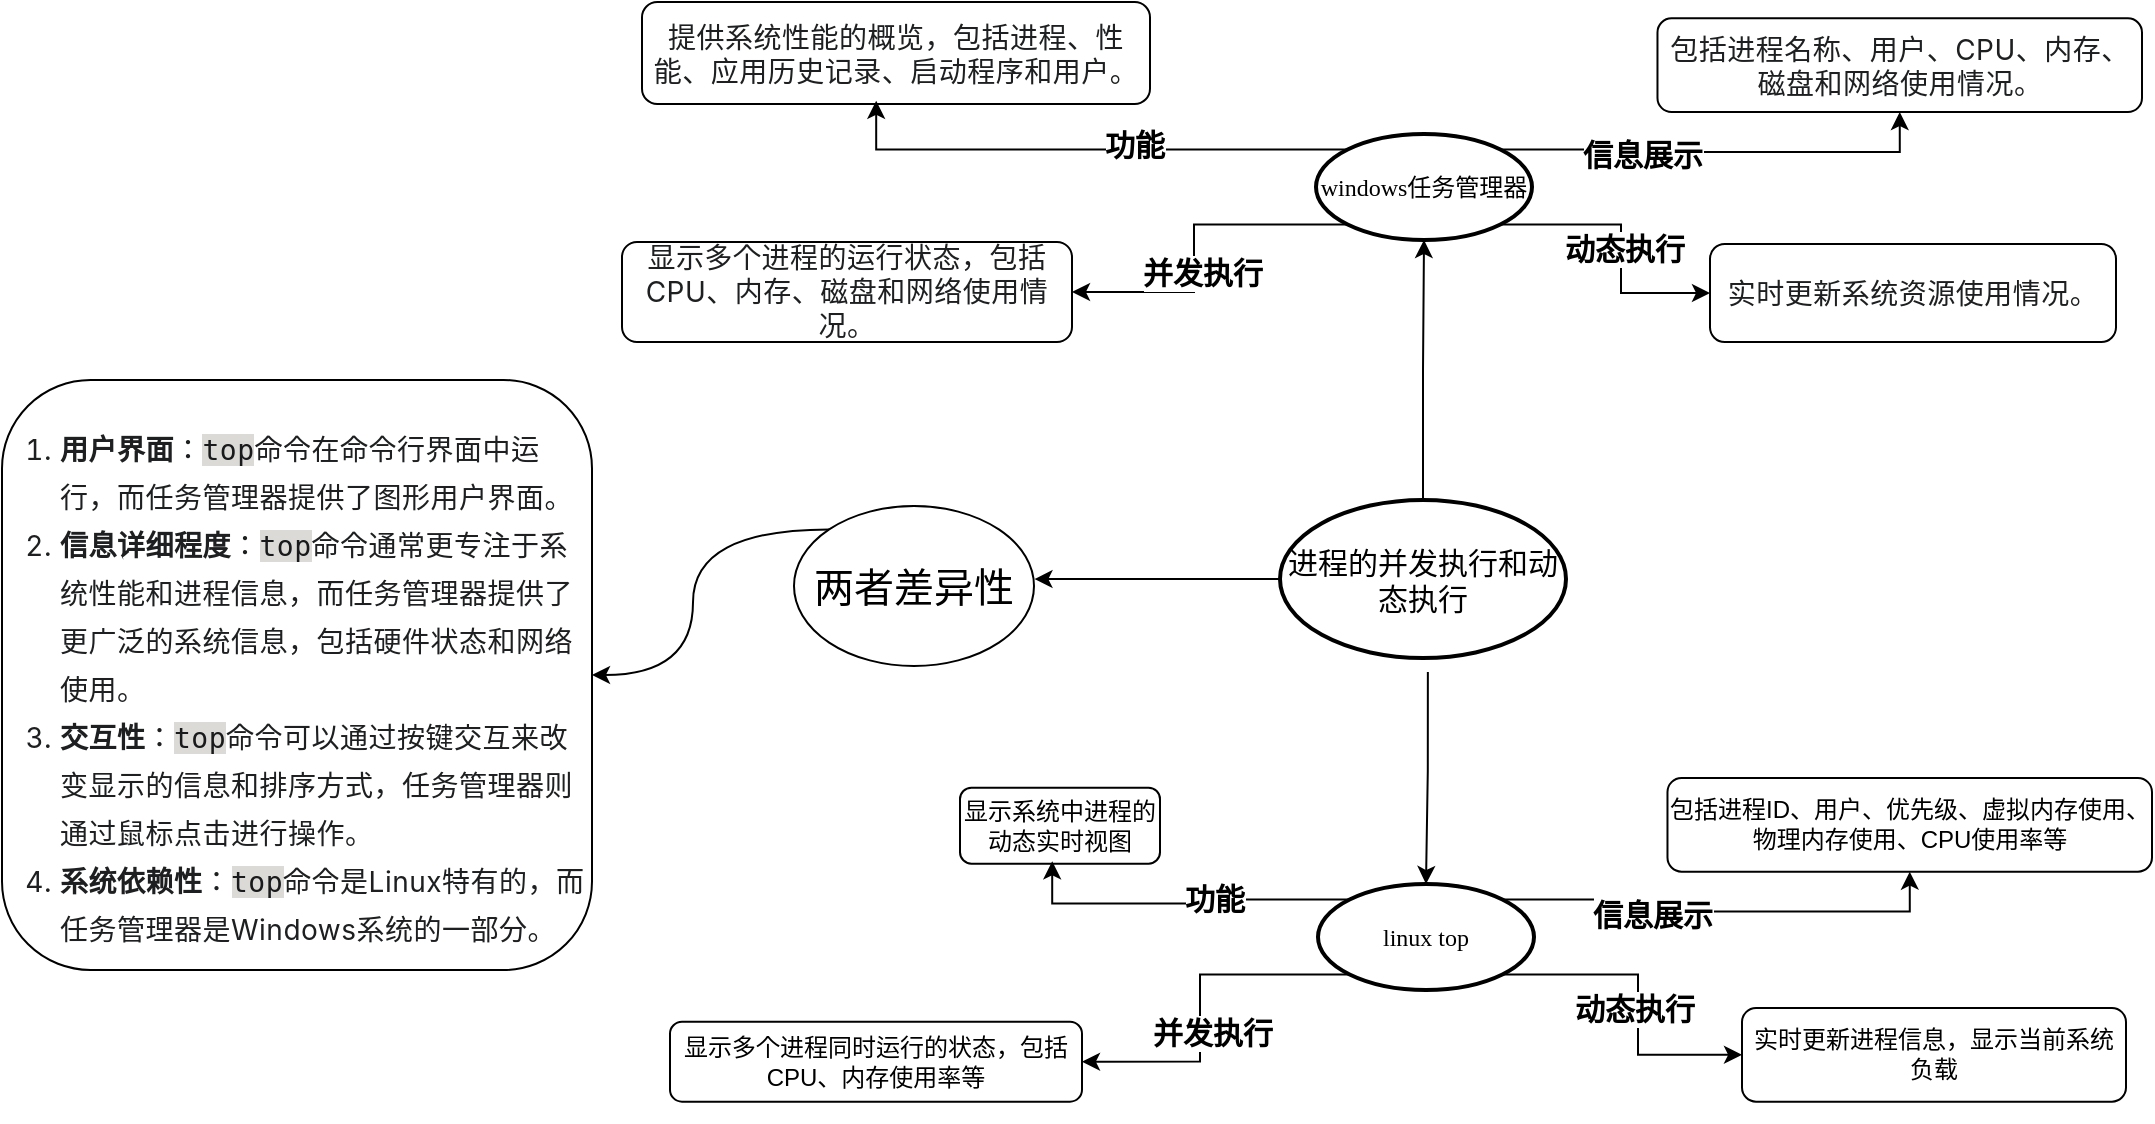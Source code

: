 <mxfile border="50" scale="3" compressed="false" locked="false" version="24.7.8">
  <diagram name="Blank" id="YmL12bMKpDGza6XwsDPr">
    <mxGraphModel dx="1834" dy="1184" grid="0" gridSize="10" guides="1" tooltips="1" connect="1" arrows="1" fold="1" page="0" pageScale="1" pageWidth="827" pageHeight="1169" background="none" math="1" shadow="0">
      <root>
        <mxCell id="X5NqExCQtvZxIxQ7pmgY-0" />
        <mxCell id="1" parent="X5NqExCQtvZxIxQ7pmgY-0" />
        <mxCell id="dw8JiAMVcAWiM7rfHlez-38" style="edgeStyle=orthogonalEdgeStyle;rounded=0;orthogonalLoop=1;jettySize=auto;html=1;entryX=0.5;entryY=1;entryDx=0;entryDy=0;" edge="1" parent="1" source="dw8JiAMVcAWiM7rfHlez-1" target="dw8JiAMVcAWiM7rfHlez-28">
          <mxGeometry relative="1" as="geometry" />
        </mxCell>
        <mxCell id="dw8JiAMVcAWiM7rfHlez-39" style="edgeStyle=orthogonalEdgeStyle;rounded=0;orthogonalLoop=1;jettySize=auto;html=1;exitX=0.517;exitY=1.089;exitDx=0;exitDy=0;entryX=0.5;entryY=0;entryDx=0;entryDy=0;exitPerimeter=0;" edge="1" parent="1" source="dw8JiAMVcAWiM7rfHlez-1" target="dw8JiAMVcAWiM7rfHlez-12">
          <mxGeometry relative="1" as="geometry" />
        </mxCell>
        <mxCell id="dw8JiAMVcAWiM7rfHlez-40" style="edgeStyle=orthogonalEdgeStyle;rounded=0;orthogonalLoop=1;jettySize=auto;html=1;exitX=0;exitY=0.5;exitDx=0;exitDy=0;" edge="1" parent="1" source="dw8JiAMVcAWiM7rfHlez-1">
          <mxGeometry relative="1" as="geometry">
            <mxPoint x="488.241" y="255.552" as="targetPoint" />
          </mxGeometry>
        </mxCell>
        <mxCell id="dw8JiAMVcAWiM7rfHlez-1" value="&lt;span style=&quot;font-family: &amp;quot;Comic Sans MS&amp;quot;;&quot;&gt;&lt;font style=&quot;font-size: 15px;&quot;&gt;进程的并发执行和动态执行&lt;/font&gt;&lt;/span&gt;" style="ellipse;whiteSpace=wrap;html=1;align=center;container=1;recursiveResize=0;treeFolding=1;strokeWidth=2;" vertex="1" parent="1">
          <mxGeometry x="611" y="216" width="143" height="79" as="geometry" />
        </mxCell>
        <mxCell id="dw8JiAMVcAWiM7rfHlez-18" style="edgeStyle=orthogonalEdgeStyle;rounded=0;orthogonalLoop=1;jettySize=auto;html=1;exitX=0;exitY=1;exitDx=0;exitDy=0;entryX=1;entryY=0.5;entryDx=0;entryDy=0;" edge="1" parent="1" source="dw8JiAMVcAWiM7rfHlez-12" target="dw8JiAMVcAWiM7rfHlez-16">
          <mxGeometry relative="1" as="geometry" />
        </mxCell>
        <mxCell id="dw8JiAMVcAWiM7rfHlez-21" style="edgeStyle=orthogonalEdgeStyle;rounded=0;orthogonalLoop=1;jettySize=auto;html=1;exitX=1;exitY=1;exitDx=0;exitDy=0;entryX=0;entryY=0.5;entryDx=0;entryDy=0;" edge="1" parent="1" source="dw8JiAMVcAWiM7rfHlez-12" target="dw8JiAMVcAWiM7rfHlez-19">
          <mxGeometry relative="1" as="geometry" />
        </mxCell>
        <mxCell id="dw8JiAMVcAWiM7rfHlez-24" style="edgeStyle=orthogonalEdgeStyle;rounded=0;orthogonalLoop=1;jettySize=auto;html=1;exitX=1;exitY=0;exitDx=0;exitDy=0;entryX=0.5;entryY=1;entryDx=0;entryDy=0;" edge="1" parent="1" source="dw8JiAMVcAWiM7rfHlez-12" target="dw8JiAMVcAWiM7rfHlez-22">
          <mxGeometry relative="1" as="geometry" />
        </mxCell>
        <mxCell id="dw8JiAMVcAWiM7rfHlez-12" value="&lt;span style=&quot;font-family: &amp;quot;Comic Sans MS&amp;quot;;&quot;&gt;linux top&lt;/span&gt;" style="ellipse;whiteSpace=wrap;html=1;align=center;container=1;recursiveResize=0;treeFolding=1;strokeWidth=2;" vertex="1" parent="1">
          <mxGeometry x="630" y="408" width="108" height="53" as="geometry" />
        </mxCell>
        <mxCell id="dw8JiAMVcAWiM7rfHlez-13" value="显示系统中进程的动态实时视图" style="rounded=1;whiteSpace=wrap;html=1;" vertex="1" parent="1">
          <mxGeometry x="451" y="359.83" width="100" height="38" as="geometry" />
        </mxCell>
        <mxCell id="dw8JiAMVcAWiM7rfHlez-14" style="edgeStyle=orthogonalEdgeStyle;rounded=0;orthogonalLoop=1;jettySize=auto;html=1;exitX=0;exitY=0;exitDx=0;exitDy=0;entryX=0.461;entryY=0.969;entryDx=0;entryDy=0;entryPerimeter=0;" edge="1" parent="1" source="dw8JiAMVcAWiM7rfHlez-12" target="dw8JiAMVcAWiM7rfHlez-13">
          <mxGeometry relative="1" as="geometry" />
        </mxCell>
        <mxCell id="dw8JiAMVcAWiM7rfHlez-15" value="&lt;b&gt;&lt;font style=&quot;font-size: 15px;&quot;&gt;功能&lt;/font&gt;&lt;/b&gt;" style="edgeLabel;html=1;align=center;verticalAlign=middle;resizable=0;points=[];" vertex="1" connectable="0" parent="dw8JiAMVcAWiM7rfHlez-14">
          <mxGeometry x="-0.179" y="-3" relative="1" as="geometry">
            <mxPoint as="offset" />
          </mxGeometry>
        </mxCell>
        <mxCell id="dw8JiAMVcAWiM7rfHlez-16" value="显示多个进程同时运行的状态，包括CPU、内存使用率等" style="rounded=1;whiteSpace=wrap;html=1;" vertex="1" parent="1">
          <mxGeometry x="306" y="476.83" width="206" height="40" as="geometry" />
        </mxCell>
        <mxCell id="dw8JiAMVcAWiM7rfHlez-17" value="&lt;span style=&quot;font-size: 15px;&quot;&gt;&lt;b&gt;并发执行&lt;/b&gt;&lt;/span&gt;" style="edgeLabel;html=1;align=center;verticalAlign=middle;resizable=0;points=[];" vertex="1" connectable="0" parent="1">
          <mxGeometry x="571.004" y="492.829" as="geometry">
            <mxPoint x="6" y="-11" as="offset" />
          </mxGeometry>
        </mxCell>
        <mxCell id="dw8JiAMVcAWiM7rfHlez-19" value="实时更新进程信息，显示当前系统负载" style="rounded=1;whiteSpace=wrap;html=1;" vertex="1" parent="1">
          <mxGeometry x="842" y="470" width="192" height="46.83" as="geometry" />
        </mxCell>
        <mxCell id="dw8JiAMVcAWiM7rfHlez-20" value="&lt;b&gt;&lt;font style=&quot;font-size: 15px;&quot;&gt;动态执行&lt;/font&gt;&lt;/b&gt;" style="edgeLabel;html=1;align=center;verticalAlign=middle;resizable=0;points=[];" vertex="1" connectable="0" parent="1">
          <mxGeometry x="971.004" y="526.829" as="geometry">
            <mxPoint x="-183" y="-57" as="offset" />
          </mxGeometry>
        </mxCell>
        <mxCell id="dw8JiAMVcAWiM7rfHlez-22" value="包括进程ID、用户、优先级、虚拟内存使用、物理内存使用、CPU使用率等" style="rounded=1;whiteSpace=wrap;html=1;" vertex="1" parent="1">
          <mxGeometry x="804.74" y="355" width="242.26" height="46.83" as="geometry" />
        </mxCell>
        <mxCell id="dw8JiAMVcAWiM7rfHlez-23" value="&lt;b&gt;&lt;font style=&quot;font-size: 15px;&quot;&gt;信息展示&lt;/font&gt;&lt;/b&gt;" style="edgeLabel;html=1;align=center;verticalAlign=middle;resizable=0;points=[];" vertex="1" connectable="0" parent="1">
          <mxGeometry x="801.004" y="416.829" as="geometry">
            <mxPoint x="-4" y="6" as="offset" />
          </mxGeometry>
        </mxCell>
        <mxCell id="dw8JiAMVcAWiM7rfHlez-25" style="edgeStyle=orthogonalEdgeStyle;rounded=0;orthogonalLoop=1;jettySize=auto;html=1;exitX=0;exitY=1;exitDx=0;exitDy=0;entryX=1;entryY=0.5;entryDx=0;entryDy=0;" edge="1" parent="1" source="dw8JiAMVcAWiM7rfHlez-28" target="dw8JiAMVcAWiM7rfHlez-32">
          <mxGeometry relative="1" as="geometry" />
        </mxCell>
        <mxCell id="dw8JiAMVcAWiM7rfHlez-26" style="edgeStyle=orthogonalEdgeStyle;rounded=0;orthogonalLoop=1;jettySize=auto;html=1;exitX=1;exitY=1;exitDx=0;exitDy=0;entryX=0;entryY=0.5;entryDx=0;entryDy=0;" edge="1" parent="1" source="dw8JiAMVcAWiM7rfHlez-28" target="dw8JiAMVcAWiM7rfHlez-34">
          <mxGeometry relative="1" as="geometry" />
        </mxCell>
        <mxCell id="dw8JiAMVcAWiM7rfHlez-27" style="edgeStyle=orthogonalEdgeStyle;rounded=0;orthogonalLoop=1;jettySize=auto;html=1;exitX=1;exitY=0;exitDx=0;exitDy=0;entryX=0.5;entryY=1;entryDx=0;entryDy=0;" edge="1" parent="1" source="dw8JiAMVcAWiM7rfHlez-28" target="dw8JiAMVcAWiM7rfHlez-36">
          <mxGeometry relative="1" as="geometry" />
        </mxCell>
        <mxCell id="dw8JiAMVcAWiM7rfHlez-28" value="&lt;span style=&quot;font-family: &amp;quot;Comic Sans MS&amp;quot;;&quot;&gt;windows任务管理器&lt;/span&gt;" style="ellipse;whiteSpace=wrap;html=1;align=center;container=1;recursiveResize=0;treeFolding=1;strokeWidth=2;" vertex="1" parent="1">
          <mxGeometry x="629" y="33" width="108" height="53" as="geometry" />
        </mxCell>
        <mxCell id="dw8JiAMVcAWiM7rfHlez-29" value="&lt;span data-darkreader-inline-color=&quot;&quot; style=&quot;color: rgb(29, 31, 32); font-family: -apple-system, blinkmacsystemfont, &amp;quot;Helvetica Neue&amp;quot;, helvetica, &amp;quot;segoe ui&amp;quot;, arial, roboto, &amp;quot;PingFang SC&amp;quot;, miui, &amp;quot;Hiragino Sans GB&amp;quot;, &amp;quot;Microsoft Yahei&amp;quot;, sans-serif; font-size: 14px; letter-spacing: 0.25px; text-align: left; --darkreader-inline-color: #2e3133;&quot;&gt;提供系统性能的概览，包括进程、性能、应用历史记录、启动程序和用户。&lt;/span&gt;" style="rounded=1;whiteSpace=wrap;html=1;" vertex="1" parent="1">
          <mxGeometry x="292" y="-33" width="254" height="51" as="geometry" />
        </mxCell>
        <mxCell id="dw8JiAMVcAWiM7rfHlez-30" style="edgeStyle=orthogonalEdgeStyle;rounded=0;orthogonalLoop=1;jettySize=auto;html=1;exitX=0;exitY=0;exitDx=0;exitDy=0;entryX=0.461;entryY=0.969;entryDx=0;entryDy=0;entryPerimeter=0;" edge="1" parent="1" source="dw8JiAMVcAWiM7rfHlez-28" target="dw8JiAMVcAWiM7rfHlez-29">
          <mxGeometry relative="1" as="geometry" />
        </mxCell>
        <mxCell id="dw8JiAMVcAWiM7rfHlez-31" value="&lt;b&gt;&lt;font style=&quot;font-size: 15px;&quot;&gt;功能&lt;/font&gt;&lt;/b&gt;" style="edgeLabel;html=1;align=center;verticalAlign=middle;resizable=0;points=[];" vertex="1" connectable="0" parent="dw8JiAMVcAWiM7rfHlez-30">
          <mxGeometry x="-0.179" y="-3" relative="1" as="geometry">
            <mxPoint as="offset" />
          </mxGeometry>
        </mxCell>
        <mxCell id="dw8JiAMVcAWiM7rfHlez-32" value="&lt;span data-darkreader-inline-color=&quot;&quot; style=&quot;color: rgb(29, 31, 32); font-family: -apple-system, blinkmacsystemfont, &amp;quot;Helvetica Neue&amp;quot;, helvetica, &amp;quot;segoe ui&amp;quot;, arial, roboto, &amp;quot;PingFang SC&amp;quot;, miui, &amp;quot;Hiragino Sans GB&amp;quot;, &amp;quot;Microsoft Yahei&amp;quot;, sans-serif; font-size: 14px; letter-spacing: 0.25px; text-align: left; --darkreader-inline-color: #2e3133;&quot;&gt;显示多个进程的运行状态，包括CPU、内存、磁盘和网络使用情况。&lt;/span&gt;" style="rounded=1;whiteSpace=wrap;html=1;" vertex="1" parent="1">
          <mxGeometry x="282" y="87" width="225" height="50" as="geometry" />
        </mxCell>
        <mxCell id="dw8JiAMVcAWiM7rfHlez-33" value="&lt;span style=&quot;font-size: 15px;&quot;&gt;&lt;b&gt;并发执行&lt;/b&gt;&lt;/span&gt;" style="edgeLabel;html=1;align=center;verticalAlign=middle;resizable=0;points=[];" vertex="1" connectable="0" parent="1">
          <mxGeometry x="566.004" y="112.999" as="geometry">
            <mxPoint x="6" y="-11" as="offset" />
          </mxGeometry>
        </mxCell>
        <mxCell id="dw8JiAMVcAWiM7rfHlez-34" value="&lt;span data-darkreader-inline-color=&quot;&quot; style=&quot;color: rgb(29, 31, 32); font-family: -apple-system, blinkmacsystemfont, &amp;quot;Helvetica Neue&amp;quot;, helvetica, &amp;quot;segoe ui&amp;quot;, arial, roboto, &amp;quot;PingFang SC&amp;quot;, miui, &amp;quot;Hiragino Sans GB&amp;quot;, &amp;quot;Microsoft Yahei&amp;quot;, sans-serif; font-size: 14px; letter-spacing: 0.25px; text-align: left; --darkreader-inline-color: #2e3133;&quot;&gt;实时更新系统资源使用情况。&lt;/span&gt;" style="rounded=1;whiteSpace=wrap;html=1;" vertex="1" parent="1">
          <mxGeometry x="826" y="88" width="203" height="49" as="geometry" />
        </mxCell>
        <mxCell id="dw8JiAMVcAWiM7rfHlez-35" value="&lt;b&gt;&lt;font style=&quot;font-size: 15px;&quot;&gt;动态执行&lt;/font&gt;&lt;/b&gt;" style="edgeLabel;html=1;align=center;verticalAlign=middle;resizable=0;points=[];" vertex="1" connectable="0" parent="1">
          <mxGeometry x="966.004" y="146.999" as="geometry">
            <mxPoint x="-183" y="-57" as="offset" />
          </mxGeometry>
        </mxCell>
        <mxCell id="dw8JiAMVcAWiM7rfHlez-36" value="&lt;span data-darkreader-inline-color=&quot;&quot; style=&quot;color: rgb(29, 31, 32); font-family: -apple-system, blinkmacsystemfont, &amp;quot;Helvetica Neue&amp;quot;, helvetica, &amp;quot;segoe ui&amp;quot;, arial, roboto, &amp;quot;PingFang SC&amp;quot;, miui, &amp;quot;Hiragino Sans GB&amp;quot;, &amp;quot;Microsoft Yahei&amp;quot;, sans-serif; font-size: 14px; letter-spacing: 0.25px; text-align: left; --darkreader-inline-color: #2e3133;&quot;&gt;包括进程名称、用户、CPU、内存、磁盘和网络使用情况。&lt;/span&gt;" style="rounded=1;whiteSpace=wrap;html=1;" vertex="1" parent="1">
          <mxGeometry x="799.74" y="-24.83" width="242.26" height="46.83" as="geometry" />
        </mxCell>
        <mxCell id="dw8JiAMVcAWiM7rfHlez-37" value="&lt;b&gt;&lt;font style=&quot;font-size: 15px;&quot;&gt;信息展示&lt;/font&gt;&lt;/b&gt;" style="edgeLabel;html=1;align=center;verticalAlign=middle;resizable=0;points=[];" vertex="1" connectable="0" parent="1">
          <mxGeometry x="796.004" y="36.999" as="geometry">
            <mxPoint x="-4" y="6" as="offset" />
          </mxGeometry>
        </mxCell>
        <mxCell id="dw8JiAMVcAWiM7rfHlez-43" style="edgeStyle=orthogonalEdgeStyle;rounded=0;orthogonalLoop=1;jettySize=auto;html=1;exitX=0;exitY=0;exitDx=0;exitDy=0;curved=1;" edge="1" parent="1" source="dw8JiAMVcAWiM7rfHlez-41" target="dw8JiAMVcAWiM7rfHlez-42">
          <mxGeometry relative="1" as="geometry" />
        </mxCell>
        <mxCell id="dw8JiAMVcAWiM7rfHlez-41" value="&lt;font style=&quot;font-size: 20px;&quot;&gt;两者差异性&lt;/font&gt;" style="ellipse;whiteSpace=wrap;html=1;" vertex="1" parent="1">
          <mxGeometry x="368" y="219" width="120" height="80" as="geometry" />
        </mxCell>
        <mxCell id="dw8JiAMVcAWiM7rfHlez-42" value="&lt;ol data-darkreader-inline-color=&quot;&quot; style=&quot;box-sizing: inherit; padding-inline-start: 2em; margin: 0.859em 0px 0px; font-size: 14px; color: rgb(29, 31, 32); font-family: -apple-system, blinkmacsystemfont, &amp;quot;Helvetica Neue&amp;quot;, helvetica, &amp;quot;segoe ui&amp;quot;, arial, roboto, &amp;quot;PingFang SC&amp;quot;, miui, &amp;quot;Hiragino Sans GB&amp;quot;, &amp;quot;Microsoft Yahei&amp;quot;, sans-serif; letter-spacing: 0.5px; text-align: start; --darkreader-inline-color: #2e3133;&quot;&gt;&lt;li style=&quot;box-sizing: inherit; line-height: 24px; letter-spacing: 0.25px;&quot;&gt;&lt;span style=&quot;box-sizing: inherit; font-weight: 700;&quot;&gt;用户界面&lt;/span&gt;：&lt;code data-darkreader-inline-bgcolor=&quot;&quot; data-darkreader-inline-color=&quot;&quot; style=&quot;box-sizing: inherit; max-width: 100%; overflow: auto; text-align: justify; color: var(--darkreader-text--brand-main, #181a1b); background-color: var(--darkreader-bg--color-brand-8, #dcdad7); margin: 0 var(--gap-xs); padding: var(--gap-xs) var(--gap-sm); border-radius: var(--border-radius-xs); white-space-collapse: preserve !important; word-break: break-word !important; --darkreader-inline-color: var(--darkreader-text--darkreader-text--brand-main, #2a2e2f); --darkreader-inline-bgcolor: var(--darkreader-bg--darkreader-bg--color-brand-8, #c2beb9);&quot; class=&quot;inlineCode___uUrJ9&quot;&gt;top&lt;/code&gt;命令在命令行界面中运行，而任务管理器提供了图形用户界面。&lt;/li&gt;&lt;li style=&quot;box-sizing: inherit; line-height: 24px; letter-spacing: 0.25px;&quot;&gt;&lt;span style=&quot;box-sizing: inherit; font-weight: 700;&quot;&gt;信息详细程度&lt;/span&gt;：&lt;code data-darkreader-inline-bgcolor=&quot;&quot; data-darkreader-inline-color=&quot;&quot; style=&quot;box-sizing: inherit; max-width: 100%; overflow: auto; text-align: justify; color: var(--darkreader-text--brand-main, #181a1b); background-color: var(--darkreader-bg--color-brand-8, #dcdad7); margin: 0 var(--gap-xs); padding: var(--gap-xs) var(--gap-sm); border-radius: var(--border-radius-xs); white-space-collapse: preserve !important; word-break: break-word !important; --darkreader-inline-color: var(--darkreader-text--darkreader-text--brand-main, #2a2e2f); --darkreader-inline-bgcolor: var(--darkreader-bg--darkreader-bg--color-brand-8, #c2beb9);&quot; class=&quot;inlineCode___uUrJ9&quot;&gt;top&lt;/code&gt;命令通常更专注于系统性能和进程信息，而任务管理器提供了更广泛的系统信息，包括硬件状态和网络使用。&lt;/li&gt;&lt;li style=&quot;box-sizing: inherit; line-height: 24px; letter-spacing: 0.25px;&quot;&gt;&lt;span style=&quot;box-sizing: inherit; font-weight: 700;&quot;&gt;交互性&lt;/span&gt;：&lt;code data-darkreader-inline-bgcolor=&quot;&quot; data-darkreader-inline-color=&quot;&quot; style=&quot;box-sizing: inherit; max-width: 100%; overflow: auto; text-align: justify; color: var(--darkreader-text--brand-main, #181a1b); background-color: var(--darkreader-bg--color-brand-8, #dcdad7); margin: 0 var(--gap-xs); padding: var(--gap-xs) var(--gap-sm); border-radius: var(--border-radius-xs); white-space-collapse: preserve !important; word-break: break-word !important; --darkreader-inline-color: var(--darkreader-text--darkreader-text--brand-main, #2a2e2f); --darkreader-inline-bgcolor: var(--darkreader-bg--darkreader-bg--color-brand-8, #c2beb9);&quot; class=&quot;inlineCode___uUrJ9&quot;&gt;top&lt;/code&gt;命令可以通过按键交互来改变显示的信息和排序方式，任务管理器则通过鼠标点击进行操作。&lt;/li&gt;&lt;li style=&quot;box-sizing: inherit; line-height: 24px; letter-spacing: 0.25px;&quot;&gt;&lt;span style=&quot;box-sizing: inherit; font-weight: 700;&quot;&gt;系统依赖性&lt;/span&gt;：&lt;code data-darkreader-inline-bgcolor=&quot;&quot; data-darkreader-inline-color=&quot;&quot; style=&quot;box-sizing: inherit; max-width: 100%; overflow: auto; text-align: justify; color: var(--darkreader-text--brand-main, #181a1b); background-color: var(--darkreader-bg--color-brand-8, #dcdad7); margin: 0 var(--gap-xs); padding: var(--gap-xs) var(--gap-sm); border-radius: var(--border-radius-xs); white-space-collapse: preserve !important; word-break: break-word !important; --darkreader-inline-color: var(--darkreader-text--darkreader-text--brand-main, #2a2e2f); --darkreader-inline-bgcolor: var(--darkreader-bg--darkreader-bg--color-brand-8, #c2beb9);&quot; class=&quot;inlineCode___uUrJ9&quot;&gt;top&lt;/code&gt;命令是Linux特有的，而任务管理器是Windows系统的一部分。&lt;/li&gt;&lt;/ol&gt;" style="rounded=1;whiteSpace=wrap;html=1;" vertex="1" parent="1">
          <mxGeometry x="-28" y="156" width="295" height="295" as="geometry" />
        </mxCell>
      </root>
    </mxGraphModel>
  </diagram>
</mxfile>
